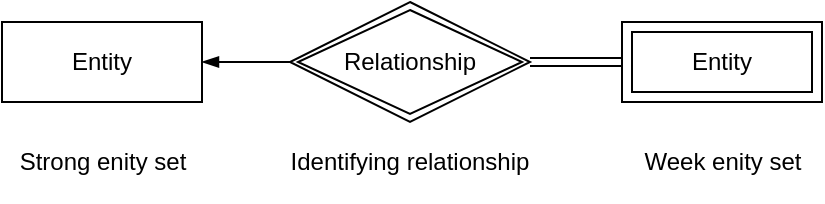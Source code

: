 <mxfile version="26.0.13">
  <diagram name="第 1 页" id="ASWHRlpMTSuss2uZOQv3">
    <mxGraphModel dx="786" dy="421" grid="1" gridSize="10" guides="1" tooltips="1" connect="1" arrows="1" fold="1" page="1" pageScale="1" pageWidth="850" pageHeight="1100" math="0" shadow="0">
      <root>
        <mxCell id="0" />
        <mxCell id="1" parent="0" />
        <mxCell id="gUK-E2-TtUPT7XsS_8Ry-10" value="Entity" style="shape=ext;margin=3;double=1;whiteSpace=wrap;html=1;align=center;" vertex="1" parent="1">
          <mxGeometry x="520" y="160" width="100" height="40" as="geometry" />
        </mxCell>
        <mxCell id="gUK-E2-TtUPT7XsS_8Ry-11" value="Entity" style="whiteSpace=wrap;html=1;align=center;" vertex="1" parent="1">
          <mxGeometry x="210" y="160" width="100" height="40" as="geometry" />
        </mxCell>
        <mxCell id="gUK-E2-TtUPT7XsS_8Ry-13" value="Relationship" style="shape=rhombus;double=1;perimeter=rhombusPerimeter;whiteSpace=wrap;html=1;align=center;" vertex="1" parent="1">
          <mxGeometry x="354" y="150" width="120" height="60" as="geometry" />
        </mxCell>
        <mxCell id="gUK-E2-TtUPT7XsS_8Ry-19" value="" style="endArrow=none;html=1;rounded=0;shape=link;entryX=0;entryY=0.5;entryDx=0;entryDy=0;" edge="1" parent="1" source="gUK-E2-TtUPT7XsS_8Ry-13" target="gUK-E2-TtUPT7XsS_8Ry-10">
          <mxGeometry relative="1" as="geometry">
            <mxPoint x="474" y="180" as="sourcePoint" />
            <mxPoint x="634" y="220" as="targetPoint" />
          </mxGeometry>
        </mxCell>
        <mxCell id="gUK-E2-TtUPT7XsS_8Ry-21" value="" style="endArrow=none;html=1;rounded=0;exitX=1;exitY=0.5;exitDx=0;exitDy=0;entryX=0;entryY=0.5;entryDx=0;entryDy=0;startArrow=blockThin;startFill=1;" edge="1" parent="1" source="gUK-E2-TtUPT7XsS_8Ry-11" target="gUK-E2-TtUPT7XsS_8Ry-13">
          <mxGeometry relative="1" as="geometry">
            <mxPoint x="320" y="220" as="sourcePoint" />
            <mxPoint x="480" y="220" as="targetPoint" />
          </mxGeometry>
        </mxCell>
        <mxCell id="gUK-E2-TtUPT7XsS_8Ry-22" value="Strong enity set" style="text;strokeColor=none;fillColor=none;html=1;fontSize=12;fontStyle=0;verticalAlign=middle;align=center;" vertex="1" parent="1">
          <mxGeometry x="210" y="210" width="100" height="40" as="geometry" />
        </mxCell>
        <mxCell id="gUK-E2-TtUPT7XsS_8Ry-23" value="Week enity set" style="text;strokeColor=none;fillColor=none;html=1;fontSize=12;fontStyle=0;verticalAlign=middle;align=center;" vertex="1" parent="1">
          <mxGeometry x="520" y="210" width="100" height="40" as="geometry" />
        </mxCell>
        <mxCell id="gUK-E2-TtUPT7XsS_8Ry-24" value="Identifying relationship" style="text;whiteSpace=wrap;align=center;verticalAlign=middle;" vertex="1" parent="1">
          <mxGeometry x="339" y="210" width="150" height="40" as="geometry" />
        </mxCell>
      </root>
    </mxGraphModel>
  </diagram>
</mxfile>

